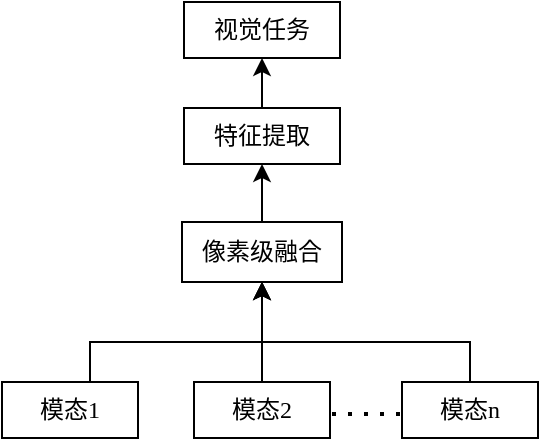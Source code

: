 <mxfile version="26.1.0">
  <diagram name="第 1 页" id="Hf2eqCypcos7LBFq_nce">
    <mxGraphModel dx="640" dy="323" grid="1" gridSize="10" guides="1" tooltips="1" connect="1" arrows="1" fold="1" page="1" pageScale="1" pageWidth="827" pageHeight="1169" math="0" shadow="0">
      <root>
        <mxCell id="0" />
        <mxCell id="1" parent="0" />
        <mxCell id="WbX1VcM4DFkPwirWqkNb-17" style="edgeStyle=orthogonalEdgeStyle;shape=connector;rounded=0;orthogonalLoop=1;jettySize=auto;html=1;entryX=0.5;entryY=1;entryDx=0;entryDy=0;strokeColor=default;align=center;verticalAlign=middle;fontFamily=Helvetica;fontSize=11;fontColor=default;labelBackgroundColor=default;endArrow=classic;" parent="1" source="WbX1VcM4DFkPwirWqkNb-1" target="WbX1VcM4DFkPwirWqkNb-6" edge="1">
          <mxGeometry relative="1" as="geometry">
            <Array as="points">
              <mxPoint x="154" y="290" />
              <mxPoint x="240" y="290" />
            </Array>
          </mxGeometry>
        </mxCell>
        <mxCell id="WbX1VcM4DFkPwirWqkNb-1" value="模态&lt;font face=&quot;Times New Roman&quot;&gt;1&lt;/font&gt;" style="rounded=0;whiteSpace=wrap;html=1;fontFamily=宋体;fontSource=https%3A%2F%2Ffonts.googleapis.com%2Fcss%3Ffamily%3D%25E5%25AE%258B%25E4%25BD%2593;" parent="1" vertex="1">
          <mxGeometry x="110" y="310" width="68" height="28" as="geometry" />
        </mxCell>
        <mxCell id="WbX1VcM4DFkPwirWqkNb-9" style="edgeStyle=none;shape=connector;rounded=0;orthogonalLoop=1;jettySize=auto;html=1;entryX=0.5;entryY=1;entryDx=0;entryDy=0;strokeColor=default;align=center;verticalAlign=middle;fontFamily=宋体;fontSize=11;fontColor=default;labelBackgroundColor=default;endArrow=classic;fontSource=https%3A%2F%2Ffonts.googleapis.com%2Fcss%3Ffamily%3D%25E5%25AE%258B%25E4%25BD%2593;" parent="1" source="WbX1VcM4DFkPwirWqkNb-2" target="WbX1VcM4DFkPwirWqkNb-6" edge="1">
          <mxGeometry relative="1" as="geometry" />
        </mxCell>
        <mxCell id="WbX1VcM4DFkPwirWqkNb-2" value="模态&lt;font face=&quot;Times New Roman&quot;&gt;2&lt;/font&gt;" style="rounded=0;whiteSpace=wrap;html=1;fontFamily=宋体;fontSource=https%3A%2F%2Ffonts.googleapis.com%2Fcss%3Ffamily%3D%25E5%25AE%258B%25E4%25BD%2593;" parent="1" vertex="1">
          <mxGeometry x="206" y="310" width="68" height="28" as="geometry" />
        </mxCell>
        <mxCell id="WbX1VcM4DFkPwirWqkNb-18" style="edgeStyle=orthogonalEdgeStyle;shape=connector;rounded=0;orthogonalLoop=1;jettySize=auto;html=1;entryX=0.5;entryY=1;entryDx=0;entryDy=0;strokeColor=default;align=center;verticalAlign=middle;fontFamily=Helvetica;fontSize=11;fontColor=default;labelBackgroundColor=default;endArrow=classic;exitX=0.5;exitY=0;exitDx=0;exitDy=0;" parent="1" source="WbX1VcM4DFkPwirWqkNb-3" target="WbX1VcM4DFkPwirWqkNb-6" edge="1">
          <mxGeometry relative="1" as="geometry">
            <Array as="points">
              <mxPoint x="344" y="290" />
              <mxPoint x="240" y="290" />
            </Array>
          </mxGeometry>
        </mxCell>
        <mxCell id="WbX1VcM4DFkPwirWqkNb-4" value="视觉任务" style="rounded=0;whiteSpace=wrap;html=1;fontFamily=宋体;fontSource=https%3A%2F%2Ffonts.googleapis.com%2Fcss%3Ffamily%3D%25E5%25AE%258B%25E4%25BD%2593;" parent="1" vertex="1">
          <mxGeometry x="201" y="120" width="78" height="28" as="geometry" />
        </mxCell>
        <mxCell id="WbX1VcM4DFkPwirWqkNb-19" style="edgeStyle=orthogonalEdgeStyle;shape=connector;rounded=0;orthogonalLoop=1;jettySize=auto;html=1;entryX=0.5;entryY=1;entryDx=0;entryDy=0;strokeColor=default;align=center;verticalAlign=middle;fontFamily=Helvetica;fontSize=11;fontColor=default;labelBackgroundColor=default;endArrow=classic;" parent="1" source="WbX1VcM4DFkPwirWqkNb-5" target="WbX1VcM4DFkPwirWqkNb-4" edge="1">
          <mxGeometry relative="1" as="geometry" />
        </mxCell>
        <mxCell id="WbX1VcM4DFkPwirWqkNb-5" value="特征提取" style="rounded=0;whiteSpace=wrap;html=1;fontFamily=宋体;fontSource=https%3A%2F%2Ffonts.googleapis.com%2Fcss%3Ffamily%3D%25E5%25AE%258B%25E4%25BD%2593;" parent="1" vertex="1">
          <mxGeometry x="201" y="173" width="78" height="28" as="geometry" />
        </mxCell>
        <mxCell id="WbX1VcM4DFkPwirWqkNb-8" style="edgeStyle=orthogonalEdgeStyle;rounded=0;orthogonalLoop=1;jettySize=auto;html=1;entryX=0.5;entryY=1;entryDx=0;entryDy=0;fontFamily=宋体;fontSource=https%3A%2F%2Ffonts.googleapis.com%2Fcss%3Ffamily%3D%25E5%25AE%258B%25E4%25BD%2593;" parent="1" source="WbX1VcM4DFkPwirWqkNb-6" target="WbX1VcM4DFkPwirWqkNb-5" edge="1">
          <mxGeometry relative="1" as="geometry" />
        </mxCell>
        <mxCell id="WbX1VcM4DFkPwirWqkNb-6" value="像素级融合" style="rounded=0;whiteSpace=wrap;html=1;fontFamily=宋体;fontSource=https%3A%2F%2Ffonts.googleapis.com%2Fcss%3Ffamily%3D%25E5%25AE%258B%25E4%25BD%2593;" parent="1" vertex="1">
          <mxGeometry x="200" y="230" width="80" height="30" as="geometry" />
        </mxCell>
        <mxCell id="WbX1VcM4DFkPwirWqkNb-15" value="" style="endArrow=none;dashed=1;html=1;dashPattern=1 3;strokeWidth=2;rounded=0;strokeColor=default;align=center;verticalAlign=middle;fontFamily=宋体;fontSize=11;fontColor=default;labelBackgroundColor=default;entryX=0;entryY=0.5;entryDx=0;entryDy=0;exitX=1;exitY=0.5;exitDx=0;exitDy=0;fontSource=https%3A%2F%2Ffonts.googleapis.com%2Fcss%3Ffamily%3D%25E5%25AE%258B%25E4%25BD%2593;" parent="1" edge="1">
          <mxGeometry width="50" height="50" relative="1" as="geometry">
            <mxPoint x="275" y="326" as="sourcePoint" />
            <mxPoint x="317" y="326" as="targetPoint" />
          </mxGeometry>
        </mxCell>
        <mxCell id="WbX1VcM4DFkPwirWqkNb-3" value="模态&lt;font face=&quot;Times New Roman&quot;&gt;n&lt;/font&gt;" style="rounded=0;whiteSpace=wrap;html=1;fontFamily=宋体;fontSource=https%3A%2F%2Ffonts.googleapis.com%2Fcss%3Ffamily%3D%25E5%25AE%258B%25E4%25BD%2593;" parent="1" vertex="1">
          <mxGeometry x="310" y="310" width="68" height="28" as="geometry" />
        </mxCell>
      </root>
    </mxGraphModel>
  </diagram>
</mxfile>
